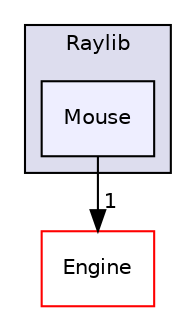 digraph "Documents/GitHub/B-YEP-400-LYN-4-1-indiestudio-lucas.guichard/Lib/XRaylib/Raylib/Mouse" {
  compound=true
  node [ fontsize="10", fontname="Helvetica"];
  edge [ labelfontsize="10", labelfontname="Helvetica"];
  subgraph clusterdir_de334b3105e3c27a200be04983862f6f {
    graph [ bgcolor="#ddddee", pencolor="black", label="Raylib" fontname="Helvetica", fontsize="10", URL="dir_de334b3105e3c27a200be04983862f6f.html"]
  dir_c208955932d9073773f662291b0340c4 [shape=box, label="Mouse", style="filled", fillcolor="#eeeeff", pencolor="black", URL="dir_c208955932d9073773f662291b0340c4.html"];
  }
  dir_65b0892c83f613d26dd8ae47df83a316 [shape=box label="Engine" fillcolor="white" style="filled" color="red" URL="dir_65b0892c83f613d26dd8ae47df83a316.html"];
  dir_c208955932d9073773f662291b0340c4->dir_65b0892c83f613d26dd8ae47df83a316 [headlabel="1", labeldistance=1.5 headhref="dir_000041_000003.html"];
}
